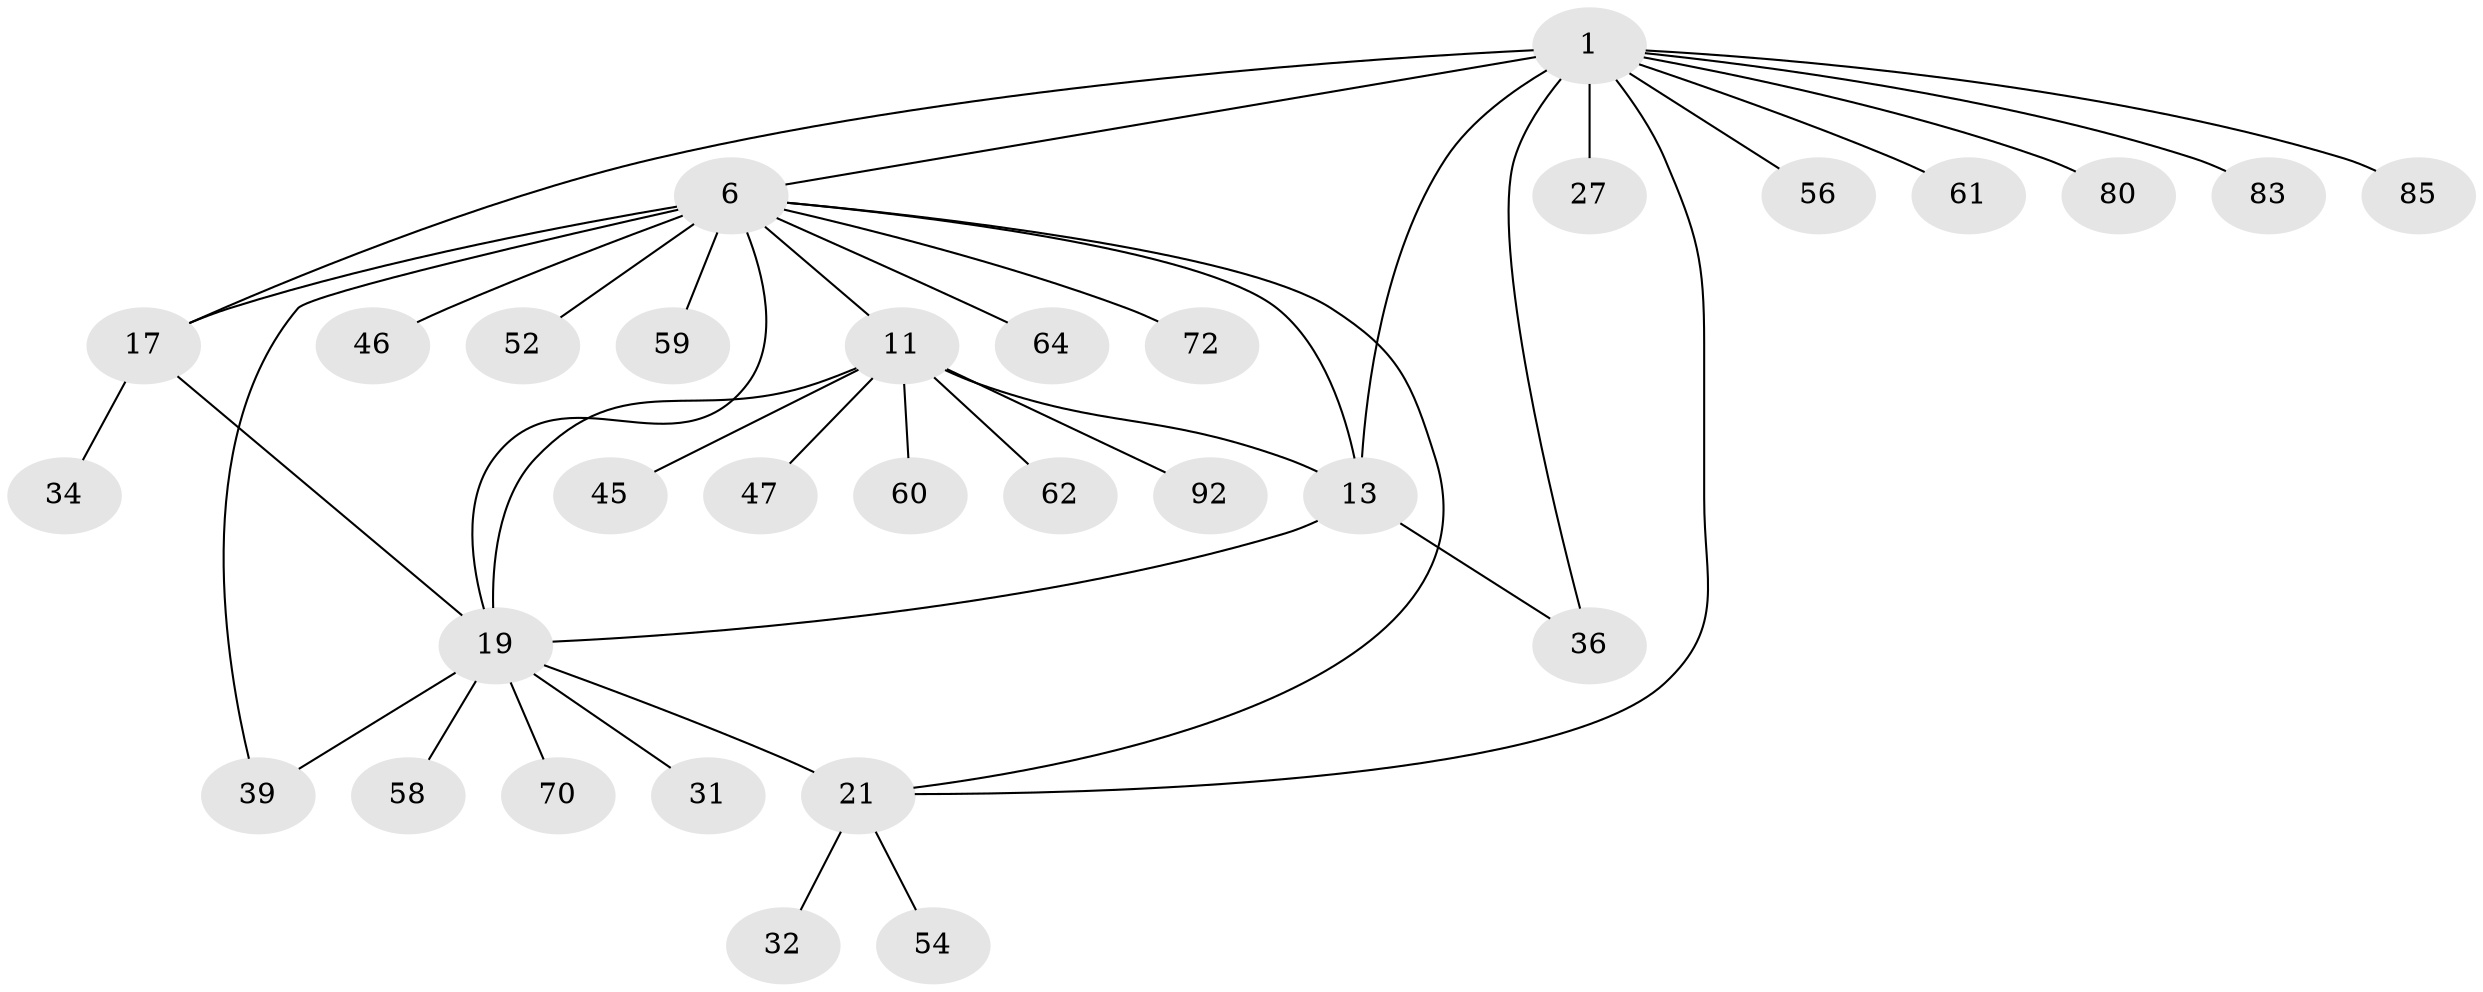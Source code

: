 // original degree distribution, {6: 0.05660377358490566, 7: 0.03773584905660377, 11: 0.009433962264150943, 8: 0.02830188679245283, 9: 0.018867924528301886, 5: 0.03773584905660377, 10: 0.03773584905660377, 14: 0.009433962264150943, 3: 0.02830188679245283, 1: 0.5849056603773585, 2: 0.1320754716981132, 4: 0.018867924528301886}
// Generated by graph-tools (version 1.1) at 2025/19/03/04/25 18:19:29]
// undirected, 31 vertices, 40 edges
graph export_dot {
graph [start="1"]
  node [color=gray90,style=filled];
  1 [super="+5+3+30+2+4"];
  6 [super="+55+7+9"];
  11 [super="+12+15+101+14"];
  13 [super="+63+57+98+75+35+48"];
  17 [super="+20+18"];
  19 [super="+23+68"];
  21 [super="+25+73+24+22"];
  27;
  31;
  32 [super="+50"];
  34;
  36;
  39 [super="+76+87"];
  45;
  46;
  47 [super="+53"];
  52;
  54;
  56;
  58;
  59;
  60;
  61;
  62;
  64;
  70;
  72 [super="+89"];
  80;
  83;
  85;
  92;
  1 -- 36;
  1 -- 80;
  1 -- 83;
  1 -- 85;
  1 -- 56;
  1 -- 27;
  1 -- 61;
  1 -- 17;
  1 -- 13 [weight=3];
  1 -- 6;
  1 -- 21;
  6 -- 64;
  6 -- 39;
  6 -- 72;
  6 -- 11;
  6 -- 13;
  6 -- 17 [weight=4];
  6 -- 19;
  6 -- 52;
  6 -- 59;
  6 -- 46;
  6 -- 21 [weight=2];
  11 -- 13 [weight=4];
  11 -- 47;
  11 -- 62;
  11 -- 60;
  11 -- 92;
  11 -- 19;
  11 -- 45;
  13 -- 36;
  13 -- 19;
  17 -- 19 [weight=3];
  17 -- 34;
  19 -- 31;
  19 -- 39 [weight=2];
  19 -- 21 [weight=4];
  19 -- 70;
  19 -- 58;
  21 -- 32;
  21 -- 54;
}
